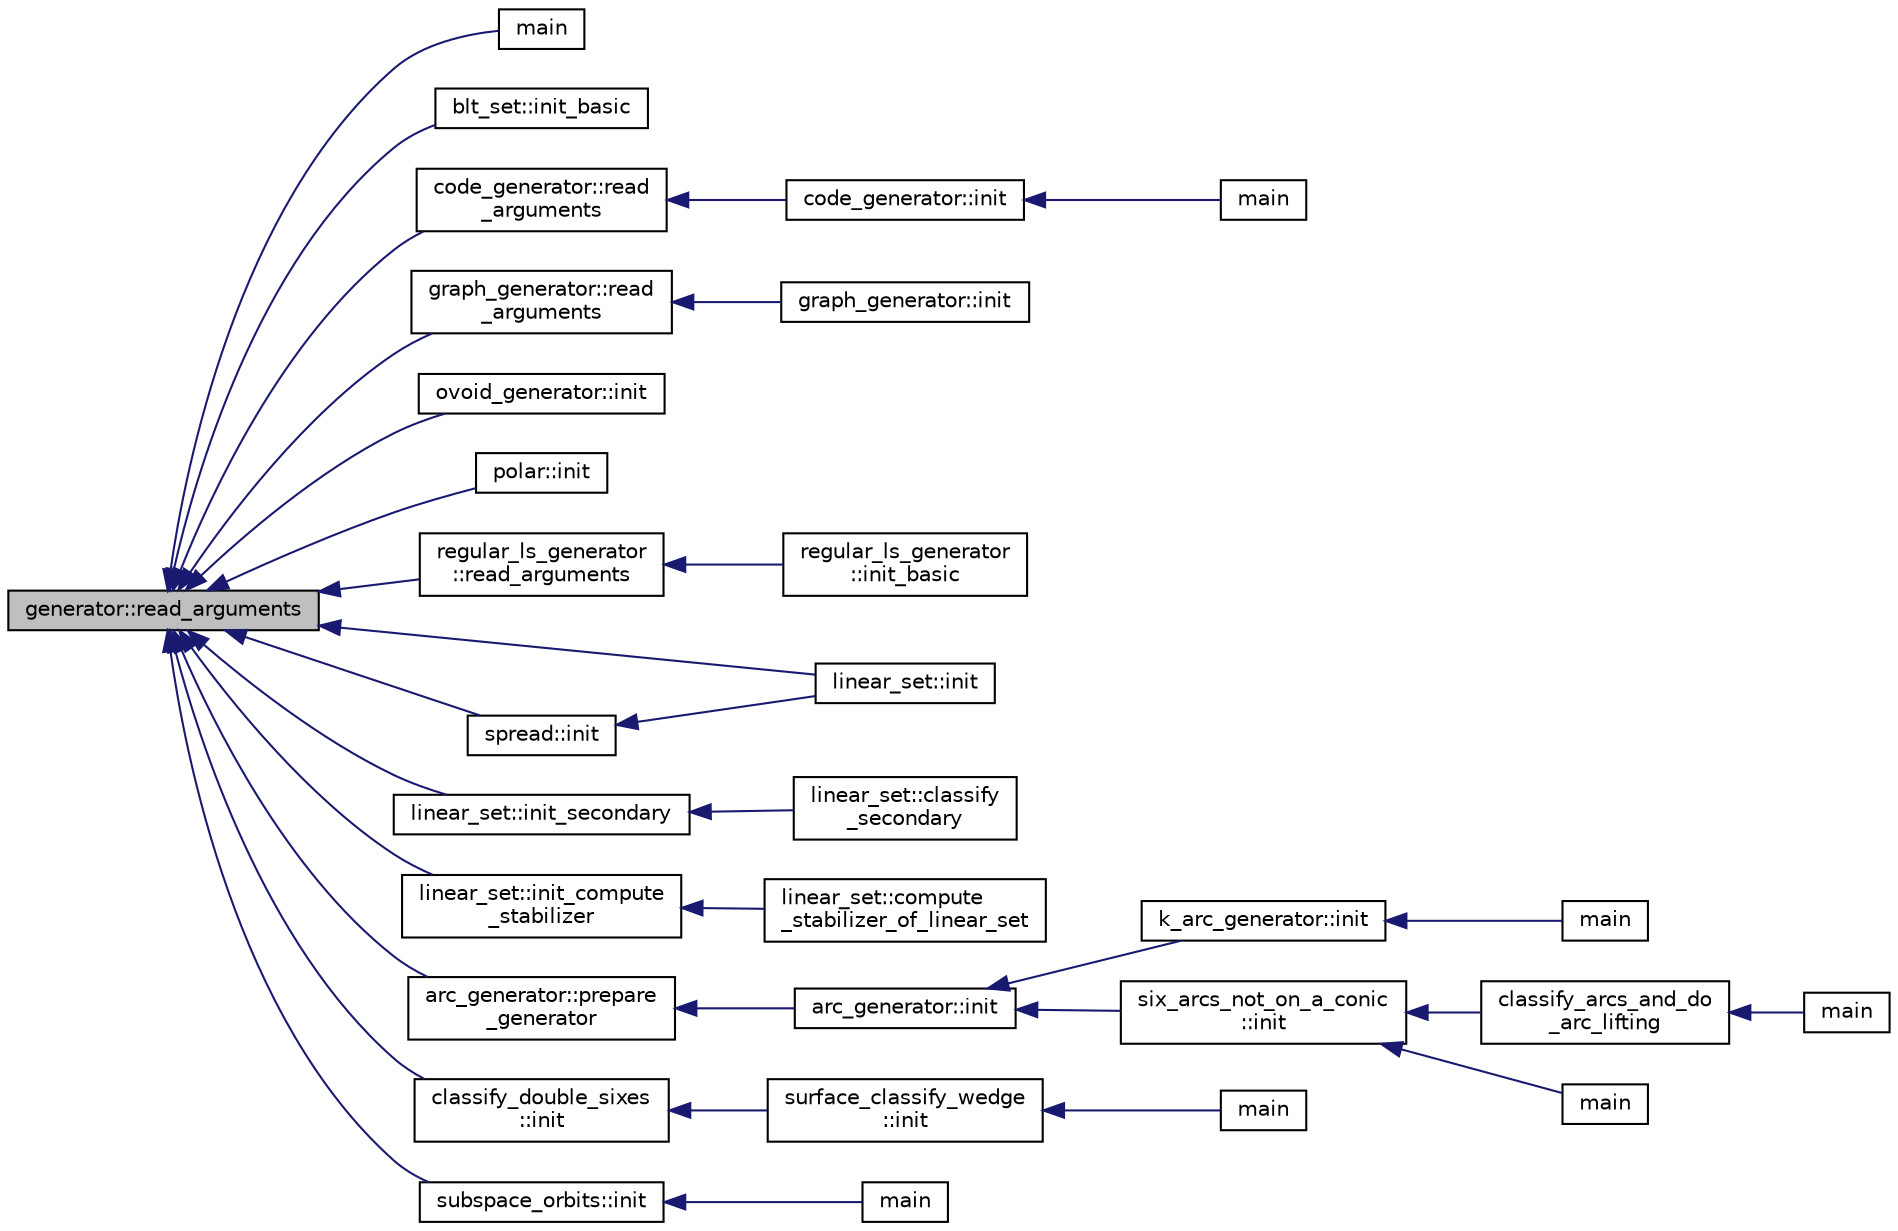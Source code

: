 digraph "generator::read_arguments"
{
  edge [fontname="Helvetica",fontsize="10",labelfontname="Helvetica",labelfontsize="10"];
  node [fontname="Helvetica",fontsize="10",shape=record];
  rankdir="LR";
  Node19283 [label="generator::read_arguments",height=0.2,width=0.4,color="black", fillcolor="grey75", style="filled", fontcolor="black"];
  Node19283 -> Node19284 [dir="back",color="midnightblue",fontsize="10",style="solid",fontname="Helvetica"];
  Node19284 [label="main",height=0.2,width=0.4,color="black", fillcolor="white", style="filled",URL="$d2/d11/codes_8h.html#a217dbf8b442f20279ea00b898af96f52"];
  Node19283 -> Node19285 [dir="back",color="midnightblue",fontsize="10",style="solid",fontname="Helvetica"];
  Node19285 [label="blt_set::init_basic",height=0.2,width=0.4,color="black", fillcolor="white", style="filled",URL="$d1/d3d/classblt__set.html#a266dfb03016b68440e810771101442cc"];
  Node19283 -> Node19286 [dir="back",color="midnightblue",fontsize="10",style="solid",fontname="Helvetica"];
  Node19286 [label="code_generator::read\l_arguments",height=0.2,width=0.4,color="black", fillcolor="white", style="filled",URL="$db/d37/classcode__generator.html#a261aada2343f945b9efe5e5233d72833"];
  Node19286 -> Node19287 [dir="back",color="midnightblue",fontsize="10",style="solid",fontname="Helvetica"];
  Node19287 [label="code_generator::init",height=0.2,width=0.4,color="black", fillcolor="white", style="filled",URL="$db/d37/classcode__generator.html#acfaa1e8badf6f30255203f499b130af8"];
  Node19287 -> Node19288 [dir="back",color="midnightblue",fontsize="10",style="solid",fontname="Helvetica"];
  Node19288 [label="main",height=0.2,width=0.4,color="black", fillcolor="white", style="filled",URL="$d4/d4f/codes_8_c.html#a217dbf8b442f20279ea00b898af96f52"];
  Node19283 -> Node19289 [dir="back",color="midnightblue",fontsize="10",style="solid",fontname="Helvetica"];
  Node19289 [label="graph_generator::read\l_arguments",height=0.2,width=0.4,color="black", fillcolor="white", style="filled",URL="$d9/d91/classgraph__generator.html#a4d4c4f3feccde9f3162bd342b0bf4800"];
  Node19289 -> Node19290 [dir="back",color="midnightblue",fontsize="10",style="solid",fontname="Helvetica"];
  Node19290 [label="graph_generator::init",height=0.2,width=0.4,color="black", fillcolor="white", style="filled",URL="$d9/d91/classgraph__generator.html#acd2ec07214d869173eb1c9ffb3ec0312"];
  Node19283 -> Node19291 [dir="back",color="midnightblue",fontsize="10",style="solid",fontname="Helvetica"];
  Node19291 [label="ovoid_generator::init",height=0.2,width=0.4,color="black", fillcolor="white", style="filled",URL="$d3/daf/classovoid__generator.html#a44d90a4751554076f432f35089a964c2"];
  Node19283 -> Node19292 [dir="back",color="midnightblue",fontsize="10",style="solid",fontname="Helvetica"];
  Node19292 [label="polar::init",height=0.2,width=0.4,color="black", fillcolor="white", style="filled",URL="$da/d1c/classpolar.html#a5cbd03feabd36e3bc7505b65a71fe7a9"];
  Node19283 -> Node19293 [dir="back",color="midnightblue",fontsize="10",style="solid",fontname="Helvetica"];
  Node19293 [label="regular_ls_generator\l::read_arguments",height=0.2,width=0.4,color="black", fillcolor="white", style="filled",URL="$d2/dd8/classregular__ls__generator.html#a34ea8e77554ca5fdde71d28e1d78a4e5"];
  Node19293 -> Node19294 [dir="back",color="midnightblue",fontsize="10",style="solid",fontname="Helvetica"];
  Node19294 [label="regular_ls_generator\l::init_basic",height=0.2,width=0.4,color="black", fillcolor="white", style="filled",URL="$d2/dd8/classregular__ls__generator.html#a2524357da0ab4acaa6cac1f128ad7992"];
  Node19283 -> Node19295 [dir="back",color="midnightblue",fontsize="10",style="solid",fontname="Helvetica"];
  Node19295 [label="linear_set::init",height=0.2,width=0.4,color="black", fillcolor="white", style="filled",URL="$dd/d86/classlinear__set.html#a7ab24e84423749047d5465cb15505475"];
  Node19283 -> Node19296 [dir="back",color="midnightblue",fontsize="10",style="solid",fontname="Helvetica"];
  Node19296 [label="linear_set::init_secondary",height=0.2,width=0.4,color="black", fillcolor="white", style="filled",URL="$dd/d86/classlinear__set.html#a7bf8cd7805559b5762921687a7c1ed97"];
  Node19296 -> Node19297 [dir="back",color="midnightblue",fontsize="10",style="solid",fontname="Helvetica"];
  Node19297 [label="linear_set::classify\l_secondary",height=0.2,width=0.4,color="black", fillcolor="white", style="filled",URL="$dd/d86/classlinear__set.html#a5d7659de855e20e2fa8e41e7aedcb1fc"];
  Node19283 -> Node19298 [dir="back",color="midnightblue",fontsize="10",style="solid",fontname="Helvetica"];
  Node19298 [label="linear_set::init_compute\l_stabilizer",height=0.2,width=0.4,color="black", fillcolor="white", style="filled",URL="$dd/d86/classlinear__set.html#a0cc3eaec1896fdc977b62e94623b055b"];
  Node19298 -> Node19299 [dir="back",color="midnightblue",fontsize="10",style="solid",fontname="Helvetica"];
  Node19299 [label="linear_set::compute\l_stabilizer_of_linear_set",height=0.2,width=0.4,color="black", fillcolor="white", style="filled",URL="$dd/d86/classlinear__set.html#a098a133edfbaae0fd347a69c50bdbee2"];
  Node19283 -> Node19300 [dir="back",color="midnightblue",fontsize="10",style="solid",fontname="Helvetica"];
  Node19300 [label="arc_generator::prepare\l_generator",height=0.2,width=0.4,color="black", fillcolor="white", style="filled",URL="$d4/d21/classarc__generator.html#ae175493a687aa4780d6444d445a46db3"];
  Node19300 -> Node19301 [dir="back",color="midnightblue",fontsize="10",style="solid",fontname="Helvetica"];
  Node19301 [label="arc_generator::init",height=0.2,width=0.4,color="black", fillcolor="white", style="filled",URL="$d4/d21/classarc__generator.html#ae614e18e9c641d67069fa27d48245cde"];
  Node19301 -> Node19302 [dir="back",color="midnightblue",fontsize="10",style="solid",fontname="Helvetica"];
  Node19302 [label="k_arc_generator::init",height=0.2,width=0.4,color="black", fillcolor="white", style="filled",URL="$d6/dd8/classk__arc__generator.html#a6036d9f52ede9f8ca681505626b5361d"];
  Node19302 -> Node19303 [dir="back",color="midnightblue",fontsize="10",style="solid",fontname="Helvetica"];
  Node19303 [label="main",height=0.2,width=0.4,color="black", fillcolor="white", style="filled",URL="$d6/d01/k__arc__generator__main_8_c.html#a217dbf8b442f20279ea00b898af96f52"];
  Node19301 -> Node19304 [dir="back",color="midnightblue",fontsize="10",style="solid",fontname="Helvetica"];
  Node19304 [label="six_arcs_not_on_a_conic\l::init",height=0.2,width=0.4,color="black", fillcolor="white", style="filled",URL="$d8/de6/classsix__arcs__not__on__a__conic.html#a7a4d5cf8a098488729934cfa8a70944a"];
  Node19304 -> Node19305 [dir="back",color="midnightblue",fontsize="10",style="solid",fontname="Helvetica"];
  Node19305 [label="classify_arcs_and_do\l_arc_lifting",height=0.2,width=0.4,color="black", fillcolor="white", style="filled",URL="$d6/dc3/arc__lifting__main_8_c.html#afdd7be16f16b8c71e9a72fe5f6a0b59c"];
  Node19305 -> Node19306 [dir="back",color="midnightblue",fontsize="10",style="solid",fontname="Helvetica"];
  Node19306 [label="main",height=0.2,width=0.4,color="black", fillcolor="white", style="filled",URL="$d6/dc3/arc__lifting__main_8_c.html#a217dbf8b442f20279ea00b898af96f52"];
  Node19304 -> Node19307 [dir="back",color="midnightblue",fontsize="10",style="solid",fontname="Helvetica"];
  Node19307 [label="main",height=0.2,width=0.4,color="black", fillcolor="white", style="filled",URL="$d2/dfa/create__surface__main_8_c.html#a217dbf8b442f20279ea00b898af96f52"];
  Node19283 -> Node19308 [dir="back",color="midnightblue",fontsize="10",style="solid",fontname="Helvetica"];
  Node19308 [label="classify_double_sixes\l::init",height=0.2,width=0.4,color="black", fillcolor="white", style="filled",URL="$dd/d23/classclassify__double__sixes.html#a8c5c41d5124b35379d626480ff225f7b"];
  Node19308 -> Node19309 [dir="back",color="midnightblue",fontsize="10",style="solid",fontname="Helvetica"];
  Node19309 [label="surface_classify_wedge\l::init",height=0.2,width=0.4,color="black", fillcolor="white", style="filled",URL="$d7/d5c/classsurface__classify__wedge.html#a43302106663b307aa8274a5112a7010a"];
  Node19309 -> Node19310 [dir="back",color="midnightblue",fontsize="10",style="solid",fontname="Helvetica"];
  Node19310 [label="main",height=0.2,width=0.4,color="black", fillcolor="white", style="filled",URL="$df/df8/surface__classify_8_c.html#a217dbf8b442f20279ea00b898af96f52"];
  Node19283 -> Node19311 [dir="back",color="midnightblue",fontsize="10",style="solid",fontname="Helvetica"];
  Node19311 [label="spread::init",height=0.2,width=0.4,color="black", fillcolor="white", style="filled",URL="$da/dc1/classspread.html#aa2493aebcdd72c4472213711dfcc2ab6"];
  Node19311 -> Node19295 [dir="back",color="midnightblue",fontsize="10",style="solid",fontname="Helvetica"];
  Node19283 -> Node19312 [dir="back",color="midnightblue",fontsize="10",style="solid",fontname="Helvetica"];
  Node19312 [label="subspace_orbits::init",height=0.2,width=0.4,color="black", fillcolor="white", style="filled",URL="$d2/d9f/classsubspace__orbits.html#ac4bc50572798a6f0bc86fb99b181b66d"];
  Node19312 -> Node19313 [dir="back",color="midnightblue",fontsize="10",style="solid",fontname="Helvetica"];
  Node19313 [label="main",height=0.2,width=0.4,color="black", fillcolor="white", style="filled",URL="$da/dd5/subspace__orbits__main_8_c.html#a217dbf8b442f20279ea00b898af96f52"];
}

